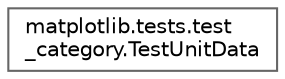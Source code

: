 digraph "Graphical Class Hierarchy"
{
 // LATEX_PDF_SIZE
  bgcolor="transparent";
  edge [fontname=Helvetica,fontsize=10,labelfontname=Helvetica,labelfontsize=10];
  node [fontname=Helvetica,fontsize=10,shape=box,height=0.2,width=0.4];
  rankdir="LR";
  Node0 [id="Node000000",label="matplotlib.tests.test\l_category.TestUnitData",height=0.2,width=0.4,color="grey40", fillcolor="white", style="filled",URL="$d2/dbb/classmatplotlib_1_1tests_1_1test__category_1_1TestUnitData.html",tooltip=" "];
}
